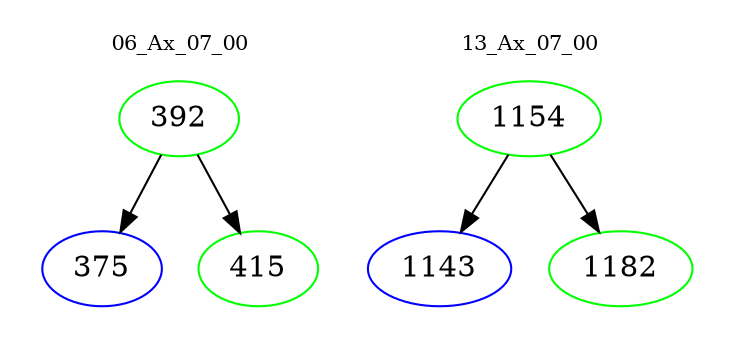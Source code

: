 digraph{
subgraph cluster_0 {
color = white
label = "06_Ax_07_00";
fontsize=10;
T0_392 [label="392", color="green"]
T0_392 -> T0_375 [color="black"]
T0_375 [label="375", color="blue"]
T0_392 -> T0_415 [color="black"]
T0_415 [label="415", color="green"]
}
subgraph cluster_1 {
color = white
label = "13_Ax_07_00";
fontsize=10;
T1_1154 [label="1154", color="green"]
T1_1154 -> T1_1143 [color="black"]
T1_1143 [label="1143", color="blue"]
T1_1154 -> T1_1182 [color="black"]
T1_1182 [label="1182", color="green"]
}
}
